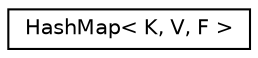digraph "Graphical Class Hierarchy"
{
 // LATEX_PDF_SIZE
  edge [fontname="Helvetica",fontsize="10",labelfontname="Helvetica",labelfontsize="10"];
  node [fontname="Helvetica",fontsize="10",shape=record];
  rankdir="LR";
  Node0 [label="HashMap\< K, V, F \>",height=0.2,width=0.4,color="black", fillcolor="white", style="filled",URL="$classHashMap.html",tooltip=" "];
}
